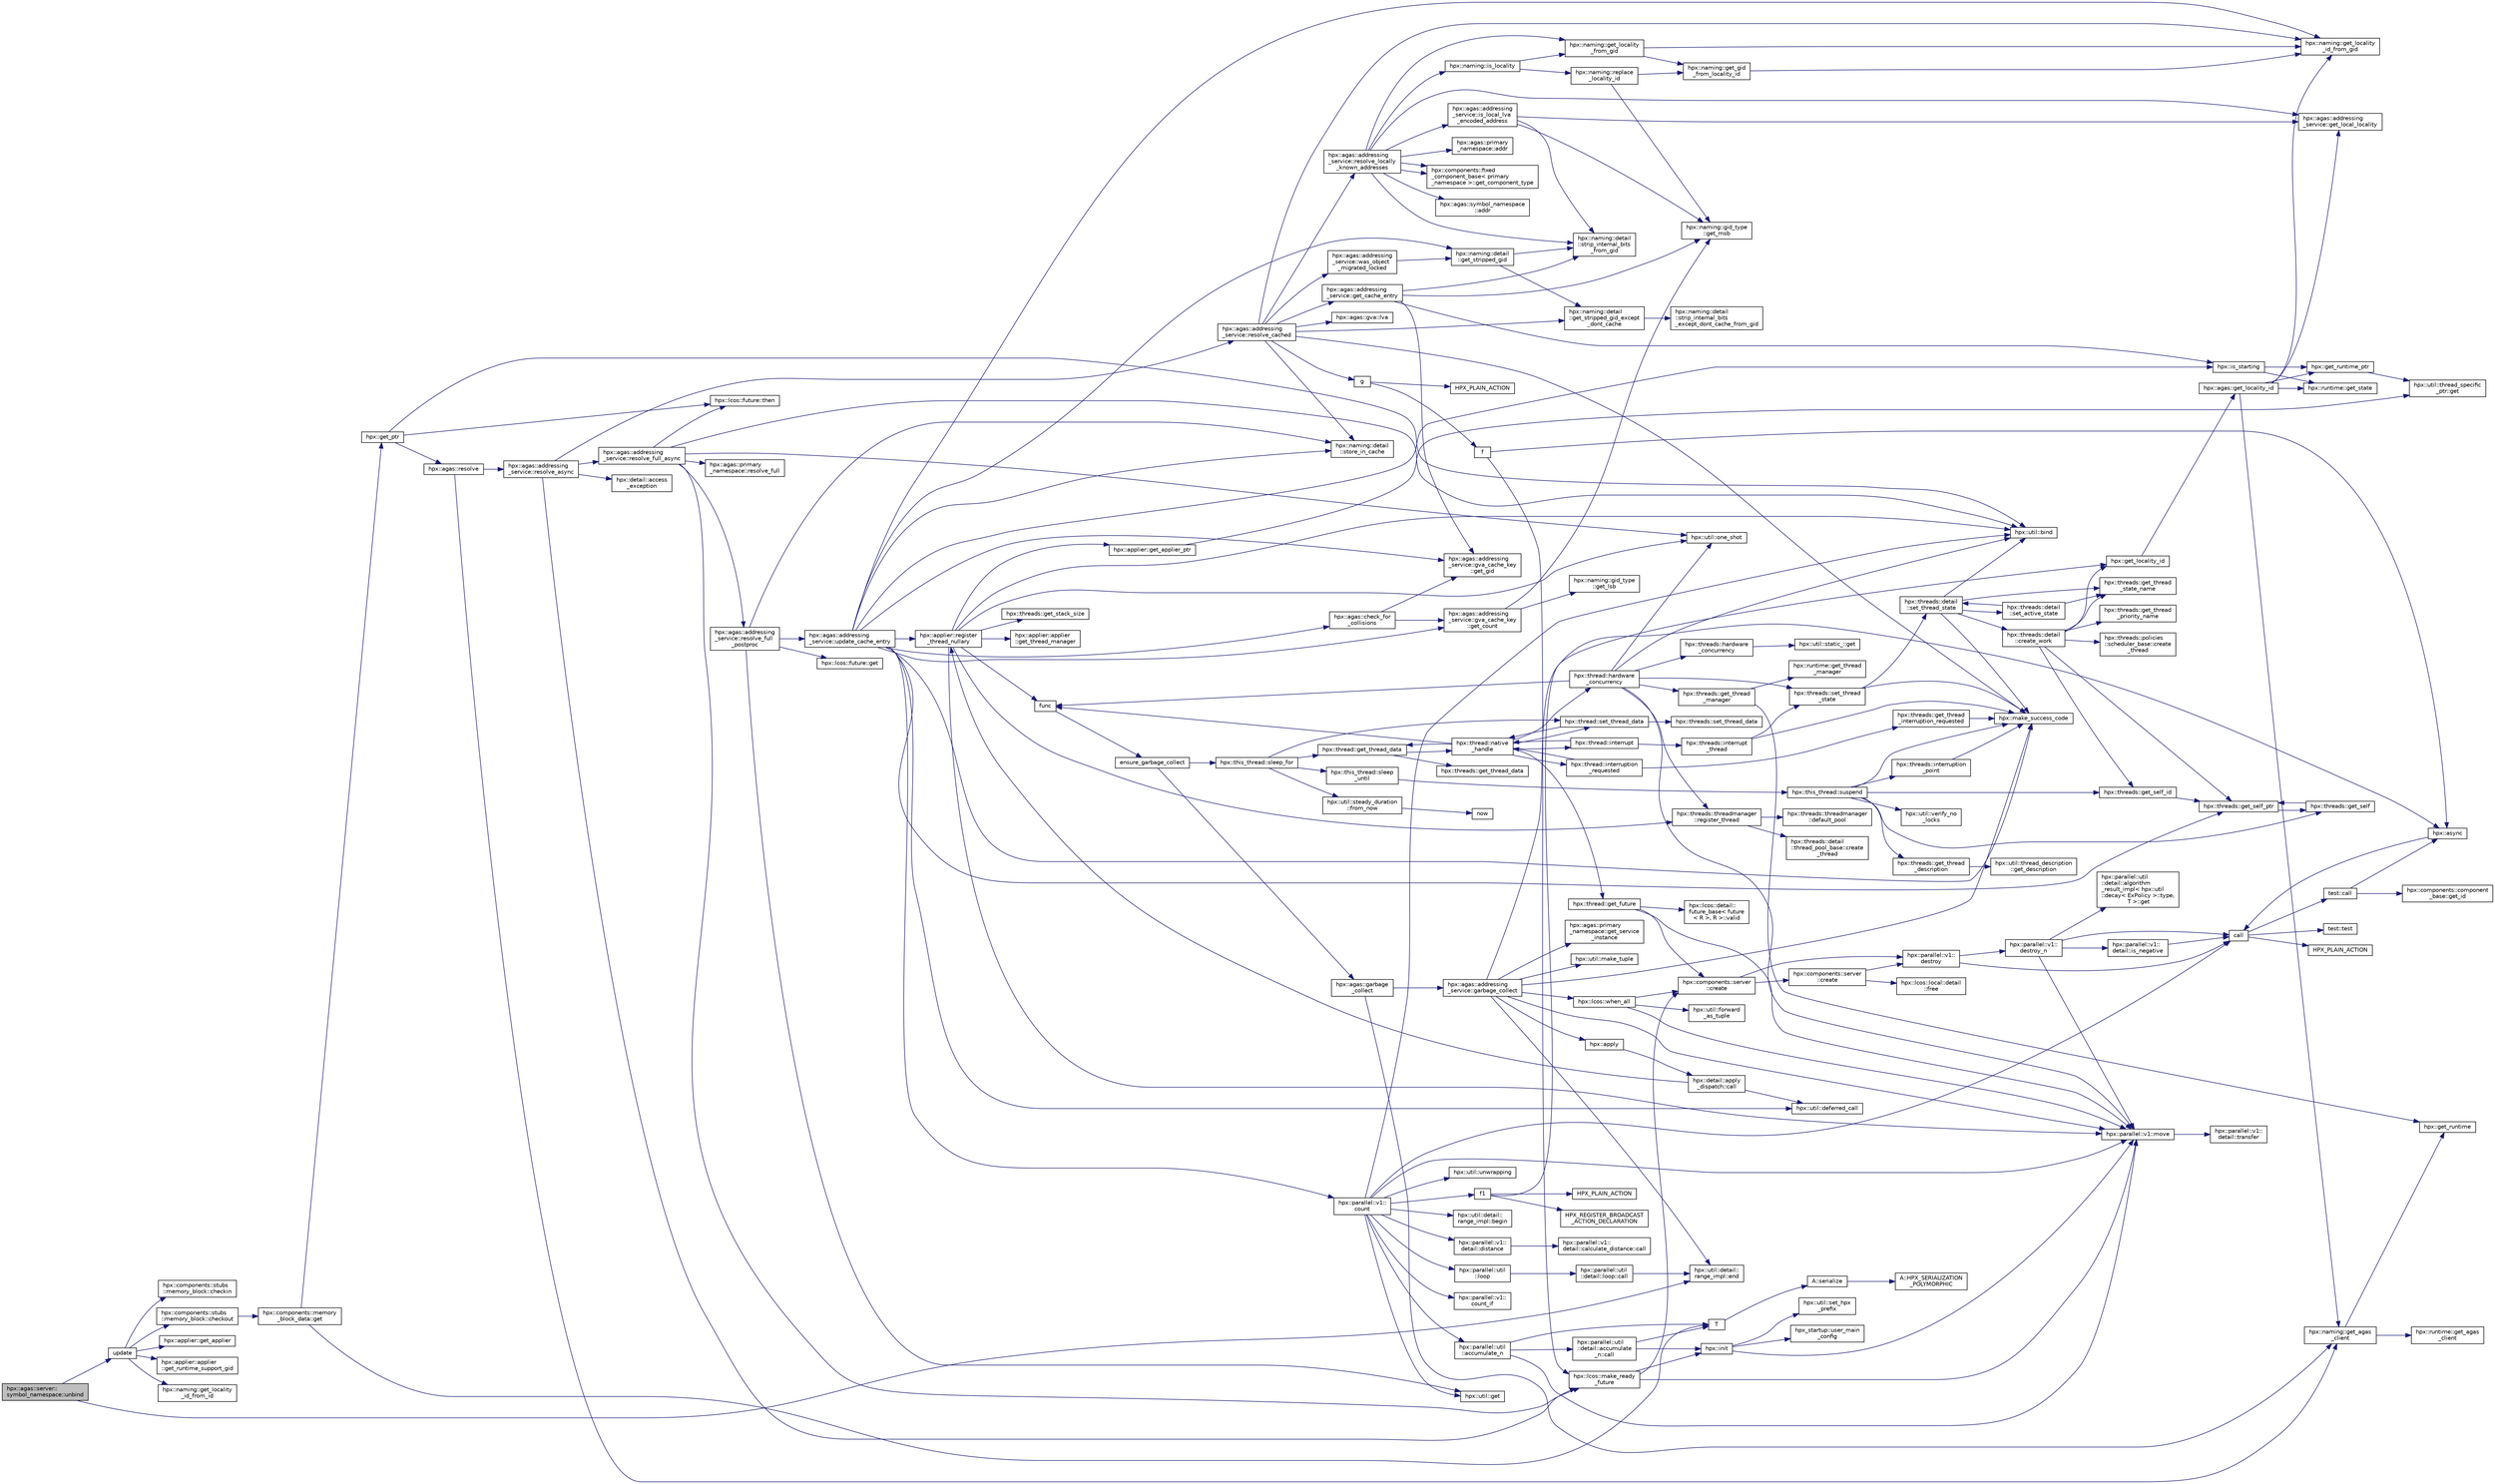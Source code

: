 digraph "hpx::agas::server::symbol_namespace::unbind"
{
  edge [fontname="Helvetica",fontsize="10",labelfontname="Helvetica",labelfontsize="10"];
  node [fontname="Helvetica",fontsize="10",shape=record];
  rankdir="LR";
  Node1261 [label="hpx::agas::server::\lsymbol_namespace::unbind",height=0.2,width=0.4,color="black", fillcolor="grey75", style="filled", fontcolor="black"];
  Node1261 -> Node1262 [color="midnightblue",fontsize="10",style="solid",fontname="Helvetica"];
  Node1262 [label="update",height=0.2,width=0.4,color="black", fillcolor="white", style="filled",URL="$d7/d8b/non__atomic__rma_8cpp.html#a1f6c9aa3449cfad360e892c9c0bb7773"];
  Node1262 -> Node1263 [color="midnightblue",fontsize="10",style="solid",fontname="Helvetica"];
  Node1263 [label="hpx::components::stubs\l::memory_block::checkout",height=0.2,width=0.4,color="black", fillcolor="white", style="filled",URL="$d2/d46/structhpx_1_1components_1_1stubs_1_1memory__block.html#a37128bbb38e0ee31010f3d06d6de4e66"];
  Node1263 -> Node1264 [color="midnightblue",fontsize="10",style="solid",fontname="Helvetica"];
  Node1264 [label="hpx::components::memory\l_block_data::get",height=0.2,width=0.4,color="black", fillcolor="white", style="filled",URL="$d5/d76/classhpx_1_1components_1_1memory__block__data.html#a97ce2f01b730d8d90d329c1642fc0b28"];
  Node1264 -> Node1265 [color="midnightblue",fontsize="10",style="solid",fontname="Helvetica"];
  Node1265 [label="T",height=0.2,width=0.4,color="black", fillcolor="white", style="filled",URL="$db/d33/polymorphic__semiintrusive__template_8cpp.html#ad187658f9cb91c1312b39ae7e896f1ea"];
  Node1265 -> Node1266 [color="midnightblue",fontsize="10",style="solid",fontname="Helvetica"];
  Node1266 [label="A::serialize",height=0.2,width=0.4,color="black", fillcolor="white", style="filled",URL="$d7/da0/struct_a.html#a5f5c287cf471e274ed9dda0da1592212"];
  Node1266 -> Node1267 [color="midnightblue",fontsize="10",style="solid",fontname="Helvetica"];
  Node1267 [label="A::HPX_SERIALIZATION\l_POLYMORPHIC",height=0.2,width=0.4,color="black", fillcolor="white", style="filled",URL="$d7/da0/struct_a.html#ada978cc156cebbafddb1f3aa4c01918c"];
  Node1264 -> Node1268 [color="midnightblue",fontsize="10",style="solid",fontname="Helvetica"];
  Node1268 [label="hpx::get_ptr",height=0.2,width=0.4,color="black", fillcolor="white", style="filled",URL="$d8/d83/namespacehpx.html#aeb814737de830a2e8e340ca052d5ebfa",tooltip="Returns a future referring to the pointer to the underlying memory of a component. "];
  Node1268 -> Node1269 [color="midnightblue",fontsize="10",style="solid",fontname="Helvetica"];
  Node1269 [label="hpx::agas::resolve",height=0.2,width=0.4,color="black", fillcolor="white", style="filled",URL="$dc/d54/namespacehpx_1_1agas.html#aa3252ce39fbc229439bb0d85875b01fb"];
  Node1269 -> Node1270 [color="midnightblue",fontsize="10",style="solid",fontname="Helvetica"];
  Node1270 [label="hpx::naming::get_agas\l_client",height=0.2,width=0.4,color="black", fillcolor="white", style="filled",URL="$d4/dc9/namespacehpx_1_1naming.html#a0408fffd5d34b620712a801b0ae3b032"];
  Node1270 -> Node1271 [color="midnightblue",fontsize="10",style="solid",fontname="Helvetica"];
  Node1271 [label="hpx::get_runtime",height=0.2,width=0.4,color="black", fillcolor="white", style="filled",URL="$d8/d83/namespacehpx.html#aef902cc6c7dd3b9fbadf34d1e850a070"];
  Node1270 -> Node1272 [color="midnightblue",fontsize="10",style="solid",fontname="Helvetica"];
  Node1272 [label="hpx::runtime::get_agas\l_client",height=0.2,width=0.4,color="black", fillcolor="white", style="filled",URL="$d0/d7b/classhpx_1_1runtime.html#aeb5dddd30d6b9861669af8ad44d1a96a"];
  Node1269 -> Node1273 [color="midnightblue",fontsize="10",style="solid",fontname="Helvetica"];
  Node1273 [label="hpx::agas::addressing\l_service::resolve_async",height=0.2,width=0.4,color="black", fillcolor="white", style="filled",URL="$db/d58/structhpx_1_1agas_1_1addressing__service.html#a3344990e7d5c255f51bf89a8fb2828eb"];
  Node1273 -> Node1274 [color="midnightblue",fontsize="10",style="solid",fontname="Helvetica"];
  Node1274 [label="hpx::lcos::make_ready\l_future",height=0.2,width=0.4,color="black", fillcolor="white", style="filled",URL="$d2/dc9/namespacehpx_1_1lcos.html#a42997564ddfde91d475b8a2cea8f53e4"];
  Node1274 -> Node1275 [color="midnightblue",fontsize="10",style="solid",fontname="Helvetica"];
  Node1275 [label="hpx::init",height=0.2,width=0.4,color="black", fillcolor="white", style="filled",URL="$d8/d83/namespacehpx.html#a3c694ea960b47c56b33351ba16e3d76b",tooltip="Main entry point for launching the HPX runtime system. "];
  Node1275 -> Node1276 [color="midnightblue",fontsize="10",style="solid",fontname="Helvetica"];
  Node1276 [label="hpx::util::set_hpx\l_prefix",height=0.2,width=0.4,color="black", fillcolor="white", style="filled",URL="$df/dad/namespacehpx_1_1util.html#ae40a23c1ba0a48d9304dcf717a95793e"];
  Node1275 -> Node1277 [color="midnightblue",fontsize="10",style="solid",fontname="Helvetica"];
  Node1277 [label="hpx_startup::user_main\l_config",height=0.2,width=0.4,color="black", fillcolor="white", style="filled",URL="$d3/dd2/namespacehpx__startup.html#aaac571d88bd3912a4225a23eb3261637"];
  Node1275 -> Node1278 [color="midnightblue",fontsize="10",style="solid",fontname="Helvetica"];
  Node1278 [label="hpx::parallel::v1::move",height=0.2,width=0.4,color="black", fillcolor="white", style="filled",URL="$db/db9/namespacehpx_1_1parallel_1_1v1.html#aa7c4ede081ce786c9d1eb1adff495cfc"];
  Node1278 -> Node1279 [color="midnightblue",fontsize="10",style="solid",fontname="Helvetica"];
  Node1279 [label="hpx::parallel::v1::\ldetail::transfer",height=0.2,width=0.4,color="black", fillcolor="white", style="filled",URL="$d2/ddd/namespacehpx_1_1parallel_1_1v1_1_1detail.html#ab1b56a05e1885ca7cc7ffa1804dd2f3c"];
  Node1274 -> Node1280 [color="midnightblue",fontsize="10",style="solid",fontname="Helvetica"];
  Node1280 [label="hpx::components::server\l::create",height=0.2,width=0.4,color="black", fillcolor="white", style="filled",URL="$d2/da2/namespacehpx_1_1components_1_1server.html#ac776c89f3d68ceb910e8cee9fa937ab4",tooltip="Create arrays of components using their default constructor. "];
  Node1280 -> Node1281 [color="midnightblue",fontsize="10",style="solid",fontname="Helvetica"];
  Node1281 [label="hpx::components::server\l::create",height=0.2,width=0.4,color="black", fillcolor="white", style="filled",URL="$d2/da2/namespacehpx_1_1components_1_1server.html#a77d26de181c97b444565e230577981bd"];
  Node1281 -> Node1282 [color="midnightblue",fontsize="10",style="solid",fontname="Helvetica"];
  Node1282 [label="hpx::lcos::local::detail\l::free",height=0.2,width=0.4,color="black", fillcolor="white", style="filled",URL="$d4/dcb/namespacehpx_1_1lcos_1_1local_1_1detail.html#a55a940f019734e9bb045dc123cd80e48"];
  Node1281 -> Node1283 [color="midnightblue",fontsize="10",style="solid",fontname="Helvetica"];
  Node1283 [label="hpx::parallel::v1::\ldestroy",height=0.2,width=0.4,color="black", fillcolor="white", style="filled",URL="$db/db9/namespacehpx_1_1parallel_1_1v1.html#acf303558375048e8a7cc9a2c2e09477f"];
  Node1283 -> Node1284 [color="midnightblue",fontsize="10",style="solid",fontname="Helvetica"];
  Node1284 [label="call",height=0.2,width=0.4,color="black", fillcolor="white", style="filled",URL="$d2/d67/promise__1620_8cpp.html#a58357f0b82bc761e1d0b9091ed563a70"];
  Node1284 -> Node1285 [color="midnightblue",fontsize="10",style="solid",fontname="Helvetica"];
  Node1285 [label="test::test",height=0.2,width=0.4,color="black", fillcolor="white", style="filled",URL="$d8/d89/structtest.html#ab42d5ece712d716b04cb3f686f297a26"];
  Node1284 -> Node1286 [color="midnightblue",fontsize="10",style="solid",fontname="Helvetica"];
  Node1286 [label="HPX_PLAIN_ACTION",height=0.2,width=0.4,color="black", fillcolor="white", style="filled",URL="$d2/d67/promise__1620_8cpp.html#ab96aab827a4b1fcaf66cfe0ba83fef23"];
  Node1284 -> Node1287 [color="midnightblue",fontsize="10",style="solid",fontname="Helvetica"];
  Node1287 [label="test::call",height=0.2,width=0.4,color="black", fillcolor="white", style="filled",URL="$d8/d89/structtest.html#aeb29e7ed6518b9426ccf1344c52620ae"];
  Node1287 -> Node1288 [color="midnightblue",fontsize="10",style="solid",fontname="Helvetica"];
  Node1288 [label="hpx::async",height=0.2,width=0.4,color="black", fillcolor="white", style="filled",URL="$d8/d83/namespacehpx.html#acb7d8e37b73b823956ce144f9a57eaa4"];
  Node1288 -> Node1284 [color="midnightblue",fontsize="10",style="solid",fontname="Helvetica"];
  Node1287 -> Node1289 [color="midnightblue",fontsize="10",style="solid",fontname="Helvetica"];
  Node1289 [label="hpx::components::component\l_base::get_id",height=0.2,width=0.4,color="black", fillcolor="white", style="filled",URL="$d2/de6/classhpx_1_1components_1_1component__base.html#a4c8fd93514039bdf01c48d66d82b19cd"];
  Node1283 -> Node1290 [color="midnightblue",fontsize="10",style="solid",fontname="Helvetica"];
  Node1290 [label="hpx::parallel::v1::\ldestroy_n",height=0.2,width=0.4,color="black", fillcolor="white", style="filled",URL="$db/db9/namespacehpx_1_1parallel_1_1v1.html#a71d0691132a300690163f5636bcd5bd3"];
  Node1290 -> Node1291 [color="midnightblue",fontsize="10",style="solid",fontname="Helvetica"];
  Node1291 [label="hpx::parallel::v1::\ldetail::is_negative",height=0.2,width=0.4,color="black", fillcolor="white", style="filled",URL="$d2/ddd/namespacehpx_1_1parallel_1_1v1_1_1detail.html#adf2e40fc4b20ad0fd442ee3118a4d527"];
  Node1291 -> Node1284 [color="midnightblue",fontsize="10",style="solid",fontname="Helvetica"];
  Node1290 -> Node1292 [color="midnightblue",fontsize="10",style="solid",fontname="Helvetica"];
  Node1292 [label="hpx::parallel::util\l::detail::algorithm\l_result_impl\< hpx::util\l::decay\< ExPolicy \>::type,\l T \>::get",height=0.2,width=0.4,color="black", fillcolor="white", style="filled",URL="$d2/d42/structhpx_1_1parallel_1_1util_1_1detail_1_1algorithm__result__impl.html#ab5b051e8ec74eff5e0e62fd63f5d377e"];
  Node1290 -> Node1278 [color="midnightblue",fontsize="10",style="solid",fontname="Helvetica"];
  Node1290 -> Node1284 [color="midnightblue",fontsize="10",style="solid",fontname="Helvetica"];
  Node1280 -> Node1283 [color="midnightblue",fontsize="10",style="solid",fontname="Helvetica"];
  Node1274 -> Node1278 [color="midnightblue",fontsize="10",style="solid",fontname="Helvetica"];
  Node1273 -> Node1293 [color="midnightblue",fontsize="10",style="solid",fontname="Helvetica"];
  Node1293 [label="hpx::agas::addressing\l_service::resolve_cached",height=0.2,width=0.4,color="black", fillcolor="white", style="filled",URL="$db/d58/structhpx_1_1agas_1_1addressing__service.html#a187ac62b4a4b7c1b98b75979357f07a9"];
  Node1293 -> Node1294 [color="midnightblue",fontsize="10",style="solid",fontname="Helvetica"];
  Node1294 [label="hpx::naming::detail\l::get_stripped_gid_except\l_dont_cache",height=0.2,width=0.4,color="black", fillcolor="white", style="filled",URL="$d5/d18/namespacehpx_1_1naming_1_1detail.html#a1ab848588112d0f7fac377a15692c9cc"];
  Node1294 -> Node1295 [color="midnightblue",fontsize="10",style="solid",fontname="Helvetica"];
  Node1295 [label="hpx::naming::detail\l::strip_internal_bits\l_except_dont_cache_from_gid",height=0.2,width=0.4,color="black", fillcolor="white", style="filled",URL="$d5/d18/namespacehpx_1_1naming_1_1detail.html#aabeb51a92376c6bfb9cf31bf9ff0c4cc"];
  Node1293 -> Node1296 [color="midnightblue",fontsize="10",style="solid",fontname="Helvetica"];
  Node1296 [label="hpx::agas::addressing\l_service::resolve_locally\l_known_addresses",height=0.2,width=0.4,color="black", fillcolor="white", style="filled",URL="$db/d58/structhpx_1_1agas_1_1addressing__service.html#afb44b2c86524b47d1431d9d66524075c"];
  Node1296 -> Node1297 [color="midnightblue",fontsize="10",style="solid",fontname="Helvetica"];
  Node1297 [label="hpx::naming::detail\l::strip_internal_bits\l_from_gid",height=0.2,width=0.4,color="black", fillcolor="white", style="filled",URL="$d5/d18/namespacehpx_1_1naming_1_1detail.html#a95cca4d4bc82a9da3e804b225b03dfaf"];
  Node1296 -> Node1298 [color="midnightblue",fontsize="10",style="solid",fontname="Helvetica"];
  Node1298 [label="hpx::agas::addressing\l_service::is_local_lva\l_encoded_address",height=0.2,width=0.4,color="black", fillcolor="white", style="filled",URL="$db/d58/structhpx_1_1agas_1_1addressing__service.html#af9469c8740aeb898ce6937e2d0e57095"];
  Node1298 -> Node1297 [color="midnightblue",fontsize="10",style="solid",fontname="Helvetica"];
  Node1298 -> Node1299 [color="midnightblue",fontsize="10",style="solid",fontname="Helvetica"];
  Node1299 [label="hpx::agas::addressing\l_service::get_local_locality",height=0.2,width=0.4,color="black", fillcolor="white", style="filled",URL="$db/d58/structhpx_1_1agas_1_1addressing__service.html#ab52c19a37c2a7a006c6c15f90ad0539c"];
  Node1298 -> Node1300 [color="midnightblue",fontsize="10",style="solid",fontname="Helvetica"];
  Node1300 [label="hpx::naming::gid_type\l::get_msb",height=0.2,width=0.4,color="black", fillcolor="white", style="filled",URL="$d3/d67/structhpx_1_1naming_1_1gid__type.html#a31d0fb49a563fb184fecaabdced4dcd9"];
  Node1296 -> Node1299 [color="midnightblue",fontsize="10",style="solid",fontname="Helvetica"];
  Node1296 -> Node1301 [color="midnightblue",fontsize="10",style="solid",fontname="Helvetica"];
  Node1301 [label="hpx::naming::is_locality",height=0.2,width=0.4,color="black", fillcolor="white", style="filled",URL="$d4/dc9/namespacehpx_1_1naming.html#a960045d29982b0fda774809643cf2be8"];
  Node1301 -> Node1302 [color="midnightblue",fontsize="10",style="solid",fontname="Helvetica"];
  Node1302 [label="hpx::naming::get_locality\l_from_gid",height=0.2,width=0.4,color="black", fillcolor="white", style="filled",URL="$d4/dc9/namespacehpx_1_1naming.html#a0b1c0ab6510a7a869fa4e3c7717748e5"];
  Node1302 -> Node1303 [color="midnightblue",fontsize="10",style="solid",fontname="Helvetica"];
  Node1303 [label="hpx::naming::get_gid\l_from_locality_id",height=0.2,width=0.4,color="black", fillcolor="white", style="filled",URL="$d4/dc9/namespacehpx_1_1naming.html#ae50a3ecdb5854b6a25a556ebc9830541"];
  Node1303 -> Node1304 [color="midnightblue",fontsize="10",style="solid",fontname="Helvetica"];
  Node1304 [label="hpx::naming::get_locality\l_id_from_gid",height=0.2,width=0.4,color="black", fillcolor="white", style="filled",URL="$d4/dc9/namespacehpx_1_1naming.html#a7fd43037784560bd04fda9b49e33529f"];
  Node1302 -> Node1304 [color="midnightblue",fontsize="10",style="solid",fontname="Helvetica"];
  Node1301 -> Node1305 [color="midnightblue",fontsize="10",style="solid",fontname="Helvetica"];
  Node1305 [label="hpx::naming::replace\l_locality_id",height=0.2,width=0.4,color="black", fillcolor="white", style="filled",URL="$d4/dc9/namespacehpx_1_1naming.html#a27ed9275dccbd5fb677b350f040c21b4"];
  Node1305 -> Node1303 [color="midnightblue",fontsize="10",style="solid",fontname="Helvetica"];
  Node1305 -> Node1300 [color="midnightblue",fontsize="10",style="solid",fontname="Helvetica"];
  Node1296 -> Node1302 [color="midnightblue",fontsize="10",style="solid",fontname="Helvetica"];
  Node1296 -> Node1306 [color="midnightblue",fontsize="10",style="solid",fontname="Helvetica"];
  Node1306 [label="hpx::agas::primary\l_namespace::addr",height=0.2,width=0.4,color="black", fillcolor="white", style="filled",URL="$d1/d43/structhpx_1_1agas_1_1primary__namespace.html#ab71d11675989acee54e82f6d1956a77c"];
  Node1296 -> Node1307 [color="midnightblue",fontsize="10",style="solid",fontname="Helvetica"];
  Node1307 [label="hpx::components::fixed\l_component_base\< primary\l_namespace \>::get_component_type",height=0.2,width=0.4,color="black", fillcolor="white", style="filled",URL="$df/dfd/classhpx_1_1components_1_1fixed__component__base.html#aa87dbc5aad4f2ee3f9b8f62c6981a8c2"];
  Node1296 -> Node1308 [color="midnightblue",fontsize="10",style="solid",fontname="Helvetica"];
  Node1308 [label="hpx::agas::symbol_namespace\l::addr",height=0.2,width=0.4,color="black", fillcolor="white", style="filled",URL="$dd/d5e/structhpx_1_1agas_1_1symbol__namespace.html#a2527957c5b5ce9c4842294c8a95d00b4"];
  Node1296 -> Node1307 [color="midnightblue",fontsize="10",style="solid",fontname="Helvetica"];
  Node1293 -> Node1309 [color="midnightblue",fontsize="10",style="solid",fontname="Helvetica"];
  Node1309 [label="hpx::make_success_code",height=0.2,width=0.4,color="black", fillcolor="white", style="filled",URL="$d8/d83/namespacehpx.html#a0e8512a8f49e2a6c8185061181419d8f",tooltip="Returns error_code(hpx::success, \"success\", mode). "];
  Node1293 -> Node1310 [color="midnightblue",fontsize="10",style="solid",fontname="Helvetica"];
  Node1310 [label="hpx::naming::detail\l::store_in_cache",height=0.2,width=0.4,color="black", fillcolor="white", style="filled",URL="$d5/d18/namespacehpx_1_1naming_1_1detail.html#a58e1ddcbd72ed4042377e11f32abf3fa"];
  Node1293 -> Node1304 [color="midnightblue",fontsize="10",style="solid",fontname="Helvetica"];
  Node1293 -> Node1311 [color="midnightblue",fontsize="10",style="solid",fontname="Helvetica"];
  Node1311 [label="hpx::agas::addressing\l_service::was_object\l_migrated_locked",height=0.2,width=0.4,color="black", fillcolor="white", style="filled",URL="$db/d58/structhpx_1_1agas_1_1addressing__service.html#aade8c179c3866b1212fe6439b586ace1",tooltip="Maintain list of migrated objects. "];
  Node1311 -> Node1312 [color="midnightblue",fontsize="10",style="solid",fontname="Helvetica"];
  Node1312 [label="hpx::naming::detail\l::get_stripped_gid",height=0.2,width=0.4,color="black", fillcolor="white", style="filled",URL="$d5/d18/namespacehpx_1_1naming_1_1detail.html#ad3a849cb7ebd5dccf9aefadccc21dd89"];
  Node1312 -> Node1297 [color="midnightblue",fontsize="10",style="solid",fontname="Helvetica"];
  Node1312 -> Node1294 [color="midnightblue",fontsize="10",style="solid",fontname="Helvetica"];
  Node1293 -> Node1313 [color="midnightblue",fontsize="10",style="solid",fontname="Helvetica"];
  Node1313 [label="g",height=0.2,width=0.4,color="black", fillcolor="white", style="filled",URL="$da/d17/cxx11__noexcept_8cpp.html#a96f5ebe659f57f5faa7343c54f8ea39a"];
  Node1313 -> Node1314 [color="midnightblue",fontsize="10",style="solid",fontname="Helvetica"];
  Node1314 [label="f",height=0.2,width=0.4,color="black", fillcolor="white", style="filled",URL="$d4/d13/async__unwrap__1037_8cpp.html#a02a6b0b4f77af9f69a841dc8262b0cd0"];
  Node1314 -> Node1288 [color="midnightblue",fontsize="10",style="solid",fontname="Helvetica"];
  Node1314 -> Node1274 [color="midnightblue",fontsize="10",style="solid",fontname="Helvetica"];
  Node1313 -> Node1315 [color="midnightblue",fontsize="10",style="solid",fontname="Helvetica"];
  Node1315 [label="HPX_PLAIN_ACTION",height=0.2,width=0.4,color="black", fillcolor="white", style="filled",URL="$d4/d13/async__unwrap__1037_8cpp.html#ab5991a65409f0229f564e4935bd7b979"];
  Node1293 -> Node1316 [color="midnightblue",fontsize="10",style="solid",fontname="Helvetica"];
  Node1316 [label="hpx::agas::addressing\l_service::get_cache_entry",height=0.2,width=0.4,color="black", fillcolor="white", style="filled",URL="$db/d58/structhpx_1_1agas_1_1addressing__service.html#aa49e358ece0734e36829a90603b51c63"];
  Node1316 -> Node1317 [color="midnightblue",fontsize="10",style="solid",fontname="Helvetica"];
  Node1317 [label="hpx::is_starting",height=0.2,width=0.4,color="black", fillcolor="white", style="filled",URL="$d8/d83/namespacehpx.html#ab3ff61647293cfe9b7c3060fee8445a5",tooltip="Test whether the runtime system is currently being started. "];
  Node1317 -> Node1318 [color="midnightblue",fontsize="10",style="solid",fontname="Helvetica"];
  Node1318 [label="hpx::get_runtime_ptr",height=0.2,width=0.4,color="black", fillcolor="white", style="filled",URL="$d8/d83/namespacehpx.html#af29daf2bb3e01b4d6495a1742b6cce64"];
  Node1318 -> Node1319 [color="midnightblue",fontsize="10",style="solid",fontname="Helvetica"];
  Node1319 [label="hpx::util::thread_specific\l_ptr::get",height=0.2,width=0.4,color="black", fillcolor="white", style="filled",URL="$d4/d4c/structhpx_1_1util_1_1thread__specific__ptr.html#a3b27d8520710478aa41d1f74206bdba9"];
  Node1317 -> Node1320 [color="midnightblue",fontsize="10",style="solid",fontname="Helvetica"];
  Node1320 [label="hpx::runtime::get_state",height=0.2,width=0.4,color="black", fillcolor="white", style="filled",URL="$d0/d7b/classhpx_1_1runtime.html#ab405f80e060dac95d624520f38b0524c"];
  Node1316 -> Node1297 [color="midnightblue",fontsize="10",style="solid",fontname="Helvetica"];
  Node1316 -> Node1300 [color="midnightblue",fontsize="10",style="solid",fontname="Helvetica"];
  Node1316 -> Node1321 [color="midnightblue",fontsize="10",style="solid",fontname="Helvetica"];
  Node1321 [label="hpx::agas::addressing\l_service::gva_cache_key\l::get_gid",height=0.2,width=0.4,color="black", fillcolor="white", style="filled",URL="$d0/d9c/structhpx_1_1agas_1_1addressing__service_1_1gva__cache__key.html#a708ed959cf225ceef95f3328a99e29ff"];
  Node1293 -> Node1322 [color="midnightblue",fontsize="10",style="solid",fontname="Helvetica"];
  Node1322 [label="hpx::agas::gva::lva",height=0.2,width=0.4,color="black", fillcolor="white", style="filled",URL="$dc/d8a/structhpx_1_1agas_1_1gva.html#aea2401483cd9320a0a8ca504e79e076b"];
  Node1273 -> Node1323 [color="midnightblue",fontsize="10",style="solid",fontname="Helvetica"];
  Node1323 [label="hpx::detail::access\l_exception",height=0.2,width=0.4,color="black", fillcolor="white", style="filled",URL="$d5/dbe/namespacehpx_1_1detail.html#ad5b3b2c9c75cdd2d75f4473c03230643"];
  Node1273 -> Node1324 [color="midnightblue",fontsize="10",style="solid",fontname="Helvetica"];
  Node1324 [label="hpx::agas::addressing\l_service::resolve_full_async",height=0.2,width=0.4,color="black", fillcolor="white", style="filled",URL="$db/d58/structhpx_1_1agas_1_1addressing__service.html#af678e6288e0f302b9c96b813a8e660ef"];
  Node1324 -> Node1274 [color="midnightblue",fontsize="10",style="solid",fontname="Helvetica"];
  Node1324 -> Node1325 [color="midnightblue",fontsize="10",style="solid",fontname="Helvetica"];
  Node1325 [label="hpx::agas::primary\l_namespace::resolve_full",height=0.2,width=0.4,color="black", fillcolor="white", style="filled",URL="$d1/d43/structhpx_1_1agas_1_1primary__namespace.html#ae7bd476e130fc743397d0d18bb161f74"];
  Node1324 -> Node1326 [color="midnightblue",fontsize="10",style="solid",fontname="Helvetica"];
  Node1326 [label="hpx::lcos::future::then",height=0.2,width=0.4,color="black", fillcolor="white", style="filled",URL="$d0/d33/classhpx_1_1lcos_1_1future.html#a17045dee172c36e208b2cbd400fa8797"];
  Node1324 -> Node1327 [color="midnightblue",fontsize="10",style="solid",fontname="Helvetica"];
  Node1327 [label="hpx::util::bind",height=0.2,width=0.4,color="black", fillcolor="white", style="filled",URL="$df/dad/namespacehpx_1_1util.html#ad844caedf82a0173d6909d910c3e48c6"];
  Node1324 -> Node1328 [color="midnightblue",fontsize="10",style="solid",fontname="Helvetica"];
  Node1328 [label="hpx::util::one_shot",height=0.2,width=0.4,color="black", fillcolor="white", style="filled",URL="$df/dad/namespacehpx_1_1util.html#a273e61be42a72415291e0ec0a4f28c7a"];
  Node1324 -> Node1329 [color="midnightblue",fontsize="10",style="solid",fontname="Helvetica"];
  Node1329 [label="hpx::agas::addressing\l_service::resolve_full\l_postproc",height=0.2,width=0.4,color="black", fillcolor="white", style="filled",URL="$db/d58/structhpx_1_1agas_1_1addressing__service.html#a9adf9683a9e200a15224e7c04f8d6339"];
  Node1329 -> Node1330 [color="midnightblue",fontsize="10",style="solid",fontname="Helvetica"];
  Node1330 [label="hpx::util::get",height=0.2,width=0.4,color="black", fillcolor="white", style="filled",URL="$df/dad/namespacehpx_1_1util.html#a5cbd3c41f03f4d4acaedaa4777e3cc02"];
  Node1329 -> Node1331 [color="midnightblue",fontsize="10",style="solid",fontname="Helvetica"];
  Node1331 [label="hpx::lcos::future::get",height=0.2,width=0.4,color="black", fillcolor="white", style="filled",URL="$d0/d33/classhpx_1_1lcos_1_1future.html#a8c28269486d5620ac48af349f17bb41c"];
  Node1329 -> Node1310 [color="midnightblue",fontsize="10",style="solid",fontname="Helvetica"];
  Node1329 -> Node1332 [color="midnightblue",fontsize="10",style="solid",fontname="Helvetica"];
  Node1332 [label="hpx::agas::addressing\l_service::update_cache_entry",height=0.2,width=0.4,color="black", fillcolor="white", style="filled",URL="$db/d58/structhpx_1_1agas_1_1addressing__service.html#ab49f7530592fc5c804c94720b8ffd61d"];
  Node1332 -> Node1309 [color="midnightblue",fontsize="10",style="solid",fontname="Helvetica"];
  Node1332 -> Node1310 [color="midnightblue",fontsize="10",style="solid",fontname="Helvetica"];
  Node1332 -> Node1312 [color="midnightblue",fontsize="10",style="solid",fontname="Helvetica"];
  Node1332 -> Node1304 [color="midnightblue",fontsize="10",style="solid",fontname="Helvetica"];
  Node1332 -> Node1333 [color="midnightblue",fontsize="10",style="solid",fontname="Helvetica"];
  Node1333 [label="hpx::threads::get_self_ptr",height=0.2,width=0.4,color="black", fillcolor="white", style="filled",URL="$d7/d28/namespacehpx_1_1threads.html#a22877ae347ad884cde3a51397dad6c53"];
  Node1333 -> Node1334 [color="midnightblue",fontsize="10",style="solid",fontname="Helvetica"];
  Node1334 [label="hpx::threads::get_self",height=0.2,width=0.4,color="black", fillcolor="white", style="filled",URL="$d7/d28/namespacehpx_1_1threads.html#a07daf4d6d29233f20d66d41ab7b5b8e8"];
  Node1334 -> Node1333 [color="midnightblue",fontsize="10",style="solid",fontname="Helvetica"];
  Node1332 -> Node1317 [color="midnightblue",fontsize="10",style="solid",fontname="Helvetica"];
  Node1332 -> Node1335 [color="midnightblue",fontsize="10",style="solid",fontname="Helvetica"];
  Node1335 [label="hpx::applier::register\l_thread_nullary",height=0.2,width=0.4,color="black", fillcolor="white", style="filled",URL="$d8/dcb/namespacehpx_1_1applier.html#a401cd1145927e58d74d1eb52aaccd936"];
  Node1335 -> Node1336 [color="midnightblue",fontsize="10",style="solid",fontname="Helvetica"];
  Node1336 [label="hpx::applier::get_applier_ptr",height=0.2,width=0.4,color="black", fillcolor="white", style="filled",URL="$d8/dcb/namespacehpx_1_1applier.html#a617483cf2b77ad3a0aa428ade7b35299"];
  Node1336 -> Node1319 [color="midnightblue",fontsize="10",style="solid",fontname="Helvetica"];
  Node1335 -> Node1337 [color="midnightblue",fontsize="10",style="solid",fontname="Helvetica"];
  Node1337 [label="func",height=0.2,width=0.4,color="black", fillcolor="white", style="filled",URL="$d8/dfd/id__type__ref__counting__1032_8cpp.html#ab811b86ea5107ffb3351fcaa29d2c652"];
  Node1337 -> Node1338 [color="midnightblue",fontsize="10",style="solid",fontname="Helvetica"];
  Node1338 [label="ensure_garbage_collect",height=0.2,width=0.4,color="black", fillcolor="white", style="filled",URL="$d8/dfd/id__type__ref__counting__1032_8cpp.html#a5264b94bf7c262ac0e521fb290d476d5"];
  Node1338 -> Node1339 [color="midnightblue",fontsize="10",style="solid",fontname="Helvetica"];
  Node1339 [label="hpx::this_thread::sleep_for",height=0.2,width=0.4,color="black", fillcolor="white", style="filled",URL="$d9/d52/namespacehpx_1_1this__thread.html#afc042a5a5fa52eef2d1d177a343435cf"];
  Node1339 -> Node1340 [color="midnightblue",fontsize="10",style="solid",fontname="Helvetica"];
  Node1340 [label="hpx::this_thread::sleep\l_until",height=0.2,width=0.4,color="black", fillcolor="white", style="filled",URL="$d9/d52/namespacehpx_1_1this__thread.html#ae12a853980115b23ff0ab8ca06622658"];
  Node1340 -> Node1341 [color="midnightblue",fontsize="10",style="solid",fontname="Helvetica"];
  Node1341 [label="hpx::this_thread::suspend",height=0.2,width=0.4,color="black", fillcolor="white", style="filled",URL="$d9/d52/namespacehpx_1_1this__thread.html#aca220026fb3014c0881d129fe31c0073"];
  Node1341 -> Node1334 [color="midnightblue",fontsize="10",style="solid",fontname="Helvetica"];
  Node1341 -> Node1342 [color="midnightblue",fontsize="10",style="solid",fontname="Helvetica"];
  Node1342 [label="hpx::threads::get_self_id",height=0.2,width=0.4,color="black", fillcolor="white", style="filled",URL="$d7/d28/namespacehpx_1_1threads.html#afafe0f900b9fac3d4ed3c747625c1cfe"];
  Node1342 -> Node1333 [color="midnightblue",fontsize="10",style="solid",fontname="Helvetica"];
  Node1341 -> Node1343 [color="midnightblue",fontsize="10",style="solid",fontname="Helvetica"];
  Node1343 [label="hpx::threads::interruption\l_point",height=0.2,width=0.4,color="black", fillcolor="white", style="filled",URL="$d7/d28/namespacehpx_1_1threads.html#ada6ec56a12b050707311d8c628089059"];
  Node1343 -> Node1309 [color="midnightblue",fontsize="10",style="solid",fontname="Helvetica"];
  Node1341 -> Node1344 [color="midnightblue",fontsize="10",style="solid",fontname="Helvetica"];
  Node1344 [label="hpx::util::verify_no\l_locks",height=0.2,width=0.4,color="black", fillcolor="white", style="filled",URL="$df/dad/namespacehpx_1_1util.html#ae0e1837ee6f09b79b26c2e788d2e9fc9"];
  Node1341 -> Node1345 [color="midnightblue",fontsize="10",style="solid",fontname="Helvetica"];
  Node1345 [label="hpx::threads::get_thread\l_description",height=0.2,width=0.4,color="black", fillcolor="white", style="filled",URL="$d7/d28/namespacehpx_1_1threads.html#a42fc18a7a680f4e8bc633a4b4c956701"];
  Node1345 -> Node1346 [color="midnightblue",fontsize="10",style="solid",fontname="Helvetica"];
  Node1346 [label="hpx::util::thread_description\l::get_description",height=0.2,width=0.4,color="black", fillcolor="white", style="filled",URL="$df/d9e/structhpx_1_1util_1_1thread__description.html#a8c834e14eca6eb228188022577f9f952"];
  Node1341 -> Node1309 [color="midnightblue",fontsize="10",style="solid",fontname="Helvetica"];
  Node1339 -> Node1347 [color="midnightblue",fontsize="10",style="solid",fontname="Helvetica"];
  Node1347 [label="hpx::util::steady_duration\l::from_now",height=0.2,width=0.4,color="black", fillcolor="white", style="filled",URL="$d9/d4f/classhpx_1_1util_1_1steady__duration.html#a0132206d767cd0f7395507b40111a153"];
  Node1347 -> Node1348 [color="midnightblue",fontsize="10",style="solid",fontname="Helvetica"];
  Node1348 [label="now",height=0.2,width=0.4,color="black", fillcolor="white", style="filled",URL="$de/db3/1d__stencil__1__omp_8cpp.html#a89e9667753dccfac455bd37a7a3a7b16"];
  Node1339 -> Node1349 [color="midnightblue",fontsize="10",style="solid",fontname="Helvetica"];
  Node1349 [label="hpx::thread::get_thread_data",height=0.2,width=0.4,color="black", fillcolor="white", style="filled",URL="$de/d9b/classhpx_1_1thread.html#a4535ef82cec3b953d2c941d20e3e3904"];
  Node1349 -> Node1350 [color="midnightblue",fontsize="10",style="solid",fontname="Helvetica"];
  Node1350 [label="hpx::threads::get_thread_data",height=0.2,width=0.4,color="black", fillcolor="white", style="filled",URL="$d7/d28/namespacehpx_1_1threads.html#a8737931ff6303807225f735b2b384ae4"];
  Node1349 -> Node1351 [color="midnightblue",fontsize="10",style="solid",fontname="Helvetica"];
  Node1351 [label="hpx::thread::native\l_handle",height=0.2,width=0.4,color="black", fillcolor="white", style="filled",URL="$de/d9b/classhpx_1_1thread.html#acf48190d264ab64c1c4ec99d0b421b5a"];
  Node1351 -> Node1352 [color="midnightblue",fontsize="10",style="solid",fontname="Helvetica"];
  Node1352 [label="hpx::thread::hardware\l_concurrency",height=0.2,width=0.4,color="black", fillcolor="white", style="filled",URL="$de/d9b/classhpx_1_1thread.html#a8e4fff210e02485ba493bc3a2a956c03"];
  Node1352 -> Node1353 [color="midnightblue",fontsize="10",style="solid",fontname="Helvetica"];
  Node1353 [label="hpx::threads::hardware\l_concurrency",height=0.2,width=0.4,color="black", fillcolor="white", style="filled",URL="$d7/d28/namespacehpx_1_1threads.html#aa8752a235478d2ad7b5ac467b63ab527"];
  Node1353 -> Node1354 [color="midnightblue",fontsize="10",style="solid",fontname="Helvetica"];
  Node1354 [label="hpx::util::static_::get",height=0.2,width=0.4,color="black", fillcolor="white", style="filled",URL="$d3/dbb/structhpx_1_1util_1_1static__.html#a2967c633948a3bf17a3b5405ef5a8318"];
  Node1352 -> Node1337 [color="midnightblue",fontsize="10",style="solid",fontname="Helvetica"];
  Node1352 -> Node1327 [color="midnightblue",fontsize="10",style="solid",fontname="Helvetica"];
  Node1352 -> Node1328 [color="midnightblue",fontsize="10",style="solid",fontname="Helvetica"];
  Node1352 -> Node1278 [color="midnightblue",fontsize="10",style="solid",fontname="Helvetica"];
  Node1352 -> Node1355 [color="midnightblue",fontsize="10",style="solid",fontname="Helvetica"];
  Node1355 [label="hpx::threads::get_thread\l_manager",height=0.2,width=0.4,color="black", fillcolor="white", style="filled",URL="$d7/d28/namespacehpx_1_1threads.html#a076973c3a53beadde7d967e22c4f6cce"];
  Node1355 -> Node1271 [color="midnightblue",fontsize="10",style="solid",fontname="Helvetica"];
  Node1355 -> Node1356 [color="midnightblue",fontsize="10",style="solid",fontname="Helvetica"];
  Node1356 [label="hpx::runtime::get_thread\l_manager",height=0.2,width=0.4,color="black", fillcolor="white", style="filled",URL="$d0/d7b/classhpx_1_1runtime.html#a865b12d57fcd44a8d3dda3e35414f563"];
  Node1352 -> Node1357 [color="midnightblue",fontsize="10",style="solid",fontname="Helvetica"];
  Node1357 [label="hpx::threads::threadmanager\l::register_thread",height=0.2,width=0.4,color="black", fillcolor="white", style="filled",URL="$d5/daa/classhpx_1_1threads_1_1threadmanager.html#a7f79c7578e08a60ca45eb276ce8133d8"];
  Node1357 -> Node1358 [color="midnightblue",fontsize="10",style="solid",fontname="Helvetica"];
  Node1358 [label="hpx::threads::threadmanager\l::default_pool",height=0.2,width=0.4,color="black", fillcolor="white", style="filled",URL="$d5/daa/classhpx_1_1threads_1_1threadmanager.html#a851f067d03b5dd1c5e6a9a6a841e05df"];
  Node1357 -> Node1359 [color="midnightblue",fontsize="10",style="solid",fontname="Helvetica"];
  Node1359 [label="hpx::threads::detail\l::thread_pool_base::create\l_thread",height=0.2,width=0.4,color="black", fillcolor="white", style="filled",URL="$de/dae/classhpx_1_1threads_1_1detail_1_1thread__pool__base.html#ad35d3779eef6f4528e62a26d71b34b34"];
  Node1352 -> Node1360 [color="midnightblue",fontsize="10",style="solid",fontname="Helvetica"];
  Node1360 [label="hpx::threads::set_thread\l_state",height=0.2,width=0.4,color="black", fillcolor="white", style="filled",URL="$d7/d28/namespacehpx_1_1threads.html#ac0690ad16ad778bcc79dcd727cc33025",tooltip="Set the thread state of the thread referenced by the thread_id id. "];
  Node1360 -> Node1309 [color="midnightblue",fontsize="10",style="solid",fontname="Helvetica"];
  Node1360 -> Node1361 [color="midnightblue",fontsize="10",style="solid",fontname="Helvetica"];
  Node1361 [label="hpx::threads::detail\l::set_thread_state",height=0.2,width=0.4,color="black", fillcolor="white", style="filled",URL="$d2/dd1/namespacehpx_1_1threads_1_1detail.html#af85ddc854c4a149bf1738eb1b111b9ab"];
  Node1361 -> Node1362 [color="midnightblue",fontsize="10",style="solid",fontname="Helvetica"];
  Node1362 [label="hpx::threads::get_thread\l_state_name",height=0.2,width=0.4,color="black", fillcolor="white", style="filled",URL="$d7/d28/namespacehpx_1_1threads.html#a26f91ea8d2195f165c033241c5cd11db"];
  Node1361 -> Node1309 [color="midnightblue",fontsize="10",style="solid",fontname="Helvetica"];
  Node1361 -> Node1327 [color="midnightblue",fontsize="10",style="solid",fontname="Helvetica"];
  Node1361 -> Node1363 [color="midnightblue",fontsize="10",style="solid",fontname="Helvetica"];
  Node1363 [label="hpx::threads::detail\l::set_active_state",height=0.2,width=0.4,color="black", fillcolor="white", style="filled",URL="$d2/dd1/namespacehpx_1_1threads_1_1detail.html#a45884a5bf04ad66a4f259231a3947e76"];
  Node1363 -> Node1362 [color="midnightblue",fontsize="10",style="solid",fontname="Helvetica"];
  Node1363 -> Node1361 [color="midnightblue",fontsize="10",style="solid",fontname="Helvetica"];
  Node1361 -> Node1364 [color="midnightblue",fontsize="10",style="solid",fontname="Helvetica"];
  Node1364 [label="hpx::threads::detail\l::create_work",height=0.2,width=0.4,color="black", fillcolor="white", style="filled",URL="$d2/dd1/namespacehpx_1_1threads_1_1detail.html#ae22384a3c1b1a1940032fad068fb54b1"];
  Node1364 -> Node1362 [color="midnightblue",fontsize="10",style="solid",fontname="Helvetica"];
  Node1364 -> Node1365 [color="midnightblue",fontsize="10",style="solid",fontname="Helvetica"];
  Node1365 [label="hpx::threads::get_thread\l_priority_name",height=0.2,width=0.4,color="black", fillcolor="white", style="filled",URL="$d7/d28/namespacehpx_1_1threads.html#a9c6b2fec0c1cf5b06ff83ce756ca6d42"];
  Node1364 -> Node1333 [color="midnightblue",fontsize="10",style="solid",fontname="Helvetica"];
  Node1364 -> Node1342 [color="midnightblue",fontsize="10",style="solid",fontname="Helvetica"];
  Node1364 -> Node1366 [color="midnightblue",fontsize="10",style="solid",fontname="Helvetica"];
  Node1366 [label="hpx::get_locality_id",height=0.2,width=0.4,color="black", fillcolor="white", style="filled",URL="$d8/d83/namespacehpx.html#a158d7c54a657bb364c1704033010697b",tooltip="Return the number of the locality this function is being called from. "];
  Node1366 -> Node1367 [color="midnightblue",fontsize="10",style="solid",fontname="Helvetica"];
  Node1367 [label="hpx::agas::get_locality_id",height=0.2,width=0.4,color="black", fillcolor="white", style="filled",URL="$dc/d54/namespacehpx_1_1agas.html#a491cc2ddecdf0f1a9129900caa6a4d3e"];
  Node1367 -> Node1318 [color="midnightblue",fontsize="10",style="solid",fontname="Helvetica"];
  Node1367 -> Node1320 [color="midnightblue",fontsize="10",style="solid",fontname="Helvetica"];
  Node1367 -> Node1270 [color="midnightblue",fontsize="10",style="solid",fontname="Helvetica"];
  Node1367 -> Node1299 [color="midnightblue",fontsize="10",style="solid",fontname="Helvetica"];
  Node1367 -> Node1304 [color="midnightblue",fontsize="10",style="solid",fontname="Helvetica"];
  Node1364 -> Node1368 [color="midnightblue",fontsize="10",style="solid",fontname="Helvetica"];
  Node1368 [label="hpx::threads::policies\l::scheduler_base::create\l_thread",height=0.2,width=0.4,color="black", fillcolor="white", style="filled",URL="$dd/d7e/structhpx_1_1threads_1_1policies_1_1scheduler__base.html#ad3b05cd7f363cc8e8410ce368c3794e0"];
  Node1351 -> Node1369 [color="midnightblue",fontsize="10",style="solid",fontname="Helvetica"];
  Node1369 [label="hpx::thread::interrupt",height=0.2,width=0.4,color="black", fillcolor="white", style="filled",URL="$de/d9b/classhpx_1_1thread.html#ac34d0d033aa743c476a79dbc2e1a8a39"];
  Node1369 -> Node1370 [color="midnightblue",fontsize="10",style="solid",fontname="Helvetica"];
  Node1370 [label="hpx::threads::interrupt\l_thread",height=0.2,width=0.4,color="black", fillcolor="white", style="filled",URL="$d7/d28/namespacehpx_1_1threads.html#a6bdda1a2aab61b9b13d274b5155d7e73"];
  Node1370 -> Node1309 [color="midnightblue",fontsize="10",style="solid",fontname="Helvetica"];
  Node1370 -> Node1360 [color="midnightblue",fontsize="10",style="solid",fontname="Helvetica"];
  Node1369 -> Node1351 [color="midnightblue",fontsize="10",style="solid",fontname="Helvetica"];
  Node1351 -> Node1371 [color="midnightblue",fontsize="10",style="solid",fontname="Helvetica"];
  Node1371 [label="hpx::thread::interruption\l_requested",height=0.2,width=0.4,color="black", fillcolor="white", style="filled",URL="$de/d9b/classhpx_1_1thread.html#a33276bb4c20bbb0b1978944e18ef71b8"];
  Node1371 -> Node1372 [color="midnightblue",fontsize="10",style="solid",fontname="Helvetica"];
  Node1372 [label="hpx::threads::get_thread\l_interruption_requested",height=0.2,width=0.4,color="black", fillcolor="white", style="filled",URL="$d7/d28/namespacehpx_1_1threads.html#ae64a7fdb8b5c8bac7be0c8282672a03b"];
  Node1372 -> Node1309 [color="midnightblue",fontsize="10",style="solid",fontname="Helvetica"];
  Node1371 -> Node1351 [color="midnightblue",fontsize="10",style="solid",fontname="Helvetica"];
  Node1351 -> Node1373 [color="midnightblue",fontsize="10",style="solid",fontname="Helvetica"];
  Node1373 [label="hpx::thread::get_future",height=0.2,width=0.4,color="black", fillcolor="white", style="filled",URL="$de/d9b/classhpx_1_1thread.html#a87fdb0d8da826366fc190ed224900a64"];
  Node1373 -> Node1374 [color="midnightblue",fontsize="10",style="solid",fontname="Helvetica"];
  Node1374 [label="hpx::lcos::detail::\lfuture_base\< future\l\< R \>, R \>::valid",height=0.2,width=0.4,color="black", fillcolor="white", style="filled",URL="$d5/dd7/classhpx_1_1lcos_1_1detail_1_1future__base.html#aaf7beb7374815614363033bd96573e75"];
  Node1373 -> Node1280 [color="midnightblue",fontsize="10",style="solid",fontname="Helvetica"];
  Node1373 -> Node1278 [color="midnightblue",fontsize="10",style="solid",fontname="Helvetica"];
  Node1351 -> Node1349 [color="midnightblue",fontsize="10",style="solid",fontname="Helvetica"];
  Node1351 -> Node1375 [color="midnightblue",fontsize="10",style="solid",fontname="Helvetica"];
  Node1375 [label="hpx::thread::set_thread_data",height=0.2,width=0.4,color="black", fillcolor="white", style="filled",URL="$de/d9b/classhpx_1_1thread.html#a7317a3cf5251f3b33c990449570d4cea"];
  Node1375 -> Node1376 [color="midnightblue",fontsize="10",style="solid",fontname="Helvetica"];
  Node1376 [label="hpx::threads::set_thread_data",height=0.2,width=0.4,color="black", fillcolor="white", style="filled",URL="$d7/d28/namespacehpx_1_1threads.html#a00a625acc149fce3ae38e4340454acf7"];
  Node1375 -> Node1351 [color="midnightblue",fontsize="10",style="solid",fontname="Helvetica"];
  Node1351 -> Node1337 [color="midnightblue",fontsize="10",style="solid",fontname="Helvetica"];
  Node1339 -> Node1375 [color="midnightblue",fontsize="10",style="solid",fontname="Helvetica"];
  Node1338 -> Node1377 [color="midnightblue",fontsize="10",style="solid",fontname="Helvetica"];
  Node1377 [label="hpx::agas::garbage\l_collect",height=0.2,width=0.4,color="black", fillcolor="white", style="filled",URL="$dc/d54/namespacehpx_1_1agas.html#a951337adc4f9bd6df00a50737468e911"];
  Node1377 -> Node1270 [color="midnightblue",fontsize="10",style="solid",fontname="Helvetica"];
  Node1377 -> Node1378 [color="midnightblue",fontsize="10",style="solid",fontname="Helvetica"];
  Node1378 [label="hpx::agas::addressing\l_service::garbage_collect",height=0.2,width=0.4,color="black", fillcolor="white", style="filled",URL="$db/d58/structhpx_1_1agas_1_1addressing__service.html#a87dcae0eacf6e62d5103ebf516d86f63"];
  Node1378 -> Node1309 [color="midnightblue",fontsize="10",style="solid",fontname="Helvetica"];
  Node1378 -> Node1379 [color="midnightblue",fontsize="10",style="solid",fontname="Helvetica"];
  Node1379 [label="hpx::agas::primary\l_namespace::get_service\l_instance",height=0.2,width=0.4,color="black", fillcolor="white", style="filled",URL="$d1/d43/structhpx_1_1agas_1_1primary__namespace.html#a7630ff0f30ff8c23b13b4672c5350e2e"];
  Node1378 -> Node1380 [color="midnightblue",fontsize="10",style="solid",fontname="Helvetica"];
  Node1380 [label="hpx::util::make_tuple",height=0.2,width=0.4,color="black", fillcolor="white", style="filled",URL="$df/dad/namespacehpx_1_1util.html#a06fa74211a987d208e013f400a9f5328"];
  Node1378 -> Node1381 [color="midnightblue",fontsize="10",style="solid",fontname="Helvetica"];
  Node1381 [label="hpx::util::detail::\lrange_impl::end",height=0.2,width=0.4,color="black", fillcolor="white", style="filled",URL="$d4/d4a/namespacehpx_1_1util_1_1detail_1_1range__impl.html#afb2ea48b0902f52ee4d8b764807b4316"];
  Node1378 -> Node1382 [color="midnightblue",fontsize="10",style="solid",fontname="Helvetica"];
  Node1382 [label="hpx::apply",height=0.2,width=0.4,color="black", fillcolor="white", style="filled",URL="$d8/d83/namespacehpx.html#aa87762f0db0731d385f3fdfdb25d59fc"];
  Node1382 -> Node1383 [color="midnightblue",fontsize="10",style="solid",fontname="Helvetica"];
  Node1383 [label="hpx::detail::apply\l_dispatch::call",height=0.2,width=0.4,color="black", fillcolor="white", style="filled",URL="$db/de8/structhpx_1_1detail_1_1apply__dispatch.html#a0755fab16d281e74bcff0f8045be9459"];
  Node1383 -> Node1335 [color="midnightblue",fontsize="10",style="solid",fontname="Helvetica"];
  Node1383 -> Node1384 [color="midnightblue",fontsize="10",style="solid",fontname="Helvetica"];
  Node1384 [label="hpx::util::deferred_call",height=0.2,width=0.4,color="black", fillcolor="white", style="filled",URL="$df/dad/namespacehpx_1_1util.html#acdded623c658a7a3436f7e76bc9d881c"];
  Node1378 -> Node1278 [color="midnightblue",fontsize="10",style="solid",fontname="Helvetica"];
  Node1378 -> Node1288 [color="midnightblue",fontsize="10",style="solid",fontname="Helvetica"];
  Node1378 -> Node1385 [color="midnightblue",fontsize="10",style="solid",fontname="Helvetica"];
  Node1385 [label="hpx::lcos::when_all",height=0.2,width=0.4,color="black", fillcolor="white", style="filled",URL="$d2/dc9/namespacehpx_1_1lcos.html#a1a6fb024d8690923fb185d5aee204d54"];
  Node1385 -> Node1386 [color="midnightblue",fontsize="10",style="solid",fontname="Helvetica"];
  Node1386 [label="hpx::util::forward\l_as_tuple",height=0.2,width=0.4,color="black", fillcolor="white", style="filled",URL="$df/dad/namespacehpx_1_1util.html#ab7c31e3f24c3302a4f67b6735a6fa597"];
  Node1385 -> Node1278 [color="midnightblue",fontsize="10",style="solid",fontname="Helvetica"];
  Node1385 -> Node1280 [color="midnightblue",fontsize="10",style="solid",fontname="Helvetica"];
  Node1335 -> Node1327 [color="midnightblue",fontsize="10",style="solid",fontname="Helvetica"];
  Node1335 -> Node1328 [color="midnightblue",fontsize="10",style="solid",fontname="Helvetica"];
  Node1335 -> Node1278 [color="midnightblue",fontsize="10",style="solid",fontname="Helvetica"];
  Node1335 -> Node1387 [color="midnightblue",fontsize="10",style="solid",fontname="Helvetica"];
  Node1387 [label="hpx::threads::get_stack_size",height=0.2,width=0.4,color="black", fillcolor="white", style="filled",URL="$d7/d28/namespacehpx_1_1threads.html#af597241b3c2785150be206737ca04aa6",tooltip="The get_stack_size function is part of the thread related API. It. "];
  Node1335 -> Node1388 [color="midnightblue",fontsize="10",style="solid",fontname="Helvetica"];
  Node1388 [label="hpx::applier::applier\l::get_thread_manager",height=0.2,width=0.4,color="black", fillcolor="white", style="filled",URL="$da/dcb/classhpx_1_1applier_1_1applier.html#acc36d583973701e573be39da97bba866",tooltip="Access the thread-manager instance associated with this applier. "];
  Node1335 -> Node1357 [color="midnightblue",fontsize="10",style="solid",fontname="Helvetica"];
  Node1332 -> Node1384 [color="midnightblue",fontsize="10",style="solid",fontname="Helvetica"];
  Node1332 -> Node1389 [color="midnightblue",fontsize="10",style="solid",fontname="Helvetica"];
  Node1389 [label="hpx::parallel::v1::\lcount",height=0.2,width=0.4,color="black", fillcolor="white", style="filled",URL="$db/db9/namespacehpx_1_1parallel_1_1v1.html#a19d058114a2bd44801aab4176b188e23"];
  Node1389 -> Node1390 [color="midnightblue",fontsize="10",style="solid",fontname="Helvetica"];
  Node1390 [label="hpx::parallel::v1::\lcount_if",height=0.2,width=0.4,color="black", fillcolor="white", style="filled",URL="$db/db9/namespacehpx_1_1parallel_1_1v1.html#ad836ff017ec208c2d6388a9b47b05ce0"];
  Node1389 -> Node1391 [color="midnightblue",fontsize="10",style="solid",fontname="Helvetica"];
  Node1391 [label="f1",height=0.2,width=0.4,color="black", fillcolor="white", style="filled",URL="$d8/d8b/broadcast_8cpp.html#a1751fbd41f2529b84514a9dbd767959a"];
  Node1391 -> Node1366 [color="midnightblue",fontsize="10",style="solid",fontname="Helvetica"];
  Node1391 -> Node1392 [color="midnightblue",fontsize="10",style="solid",fontname="Helvetica"];
  Node1392 [label="HPX_PLAIN_ACTION",height=0.2,width=0.4,color="black", fillcolor="white", style="filled",URL="$d8/d8b/broadcast_8cpp.html#a19685a0394ce6a99351f7a679f6eeefc"];
  Node1391 -> Node1393 [color="midnightblue",fontsize="10",style="solid",fontname="Helvetica"];
  Node1393 [label="HPX_REGISTER_BROADCAST\l_ACTION_DECLARATION",height=0.2,width=0.4,color="black", fillcolor="white", style="filled",URL="$d7/d38/addressing__service_8cpp.html#a573d764d9cb34eec46a4bdffcf07875f"];
  Node1389 -> Node1394 [color="midnightblue",fontsize="10",style="solid",fontname="Helvetica"];
  Node1394 [label="hpx::parallel::util\l::loop",height=0.2,width=0.4,color="black", fillcolor="white", style="filled",URL="$df/dc6/namespacehpx_1_1parallel_1_1util.html#a3f434e00f42929aac85debb8c5782213"];
  Node1394 -> Node1395 [color="midnightblue",fontsize="10",style="solid",fontname="Helvetica"];
  Node1395 [label="hpx::parallel::util\l::detail::loop::call",height=0.2,width=0.4,color="black", fillcolor="white", style="filled",URL="$da/d06/structhpx_1_1parallel_1_1util_1_1detail_1_1loop.html#a5c5e8dbda782f09cdb7bc2509e3bf09e"];
  Node1395 -> Node1381 [color="midnightblue",fontsize="10",style="solid",fontname="Helvetica"];
  Node1389 -> Node1327 [color="midnightblue",fontsize="10",style="solid",fontname="Helvetica"];
  Node1389 -> Node1278 [color="midnightblue",fontsize="10",style="solid",fontname="Helvetica"];
  Node1389 -> Node1330 [color="midnightblue",fontsize="10",style="solid",fontname="Helvetica"];
  Node1389 -> Node1284 [color="midnightblue",fontsize="10",style="solid",fontname="Helvetica"];
  Node1389 -> Node1396 [color="midnightblue",fontsize="10",style="solid",fontname="Helvetica"];
  Node1396 [label="hpx::parallel::v1::\ldetail::distance",height=0.2,width=0.4,color="black", fillcolor="white", style="filled",URL="$d2/ddd/namespacehpx_1_1parallel_1_1v1_1_1detail.html#a6bea3c6a5f470cad11f27ee6bab4a33f"];
  Node1396 -> Node1397 [color="midnightblue",fontsize="10",style="solid",fontname="Helvetica"];
  Node1397 [label="hpx::parallel::v1::\ldetail::calculate_distance::call",height=0.2,width=0.4,color="black", fillcolor="white", style="filled",URL="$db/dfa/structhpx_1_1parallel_1_1v1_1_1detail_1_1calculate__distance.html#a950a6627830a7d019ac0e734b0a447bf"];
  Node1389 -> Node1398 [color="midnightblue",fontsize="10",style="solid",fontname="Helvetica"];
  Node1398 [label="hpx::util::unwrapping",height=0.2,width=0.4,color="black", fillcolor="white", style="filled",URL="$df/dad/namespacehpx_1_1util.html#a7529d9ac687684c33403cdd1f9cef8e4"];
  Node1389 -> Node1399 [color="midnightblue",fontsize="10",style="solid",fontname="Helvetica"];
  Node1399 [label="hpx::parallel::util\l::accumulate_n",height=0.2,width=0.4,color="black", fillcolor="white", style="filled",URL="$df/dc6/namespacehpx_1_1parallel_1_1util.html#af19f9a2722f97c2247ea5d0dbb5e2d25"];
  Node1399 -> Node1400 [color="midnightblue",fontsize="10",style="solid",fontname="Helvetica"];
  Node1400 [label="hpx::parallel::util\l::detail::accumulate\l_n::call",height=0.2,width=0.4,color="black", fillcolor="white", style="filled",URL="$d8/d3b/structhpx_1_1parallel_1_1util_1_1detail_1_1accumulate__n.html#a765aceb8ab313fc92f7c4aaf70ccca8f"];
  Node1400 -> Node1275 [color="midnightblue",fontsize="10",style="solid",fontname="Helvetica"];
  Node1400 -> Node1265 [color="midnightblue",fontsize="10",style="solid",fontname="Helvetica"];
  Node1399 -> Node1278 [color="midnightblue",fontsize="10",style="solid",fontname="Helvetica"];
  Node1399 -> Node1265 [color="midnightblue",fontsize="10",style="solid",fontname="Helvetica"];
  Node1389 -> Node1401 [color="midnightblue",fontsize="10",style="solid",fontname="Helvetica"];
  Node1401 [label="hpx::util::detail::\lrange_impl::begin",height=0.2,width=0.4,color="black", fillcolor="white", style="filled",URL="$d4/d4a/namespacehpx_1_1util_1_1detail_1_1range__impl.html#a31e165df2b865cdd961f35ce938db41a"];
  Node1332 -> Node1402 [color="midnightblue",fontsize="10",style="solid",fontname="Helvetica"];
  Node1402 [label="hpx::agas::check_for\l_collisions",height=0.2,width=0.4,color="black", fillcolor="white", style="filled",URL="$dc/d54/namespacehpx_1_1agas.html#a4d42d0de49a9b04ee1dc7011f5a43b53"];
  Node1402 -> Node1321 [color="midnightblue",fontsize="10",style="solid",fontname="Helvetica"];
  Node1402 -> Node1403 [color="midnightblue",fontsize="10",style="solid",fontname="Helvetica"];
  Node1403 [label="hpx::agas::addressing\l_service::gva_cache_key\l::get_count",height=0.2,width=0.4,color="black", fillcolor="white", style="filled",URL="$d0/d9c/structhpx_1_1agas_1_1addressing__service_1_1gva__cache__key.html#a3568b745efded9c94e11f1f175928a40"];
  Node1403 -> Node1300 [color="midnightblue",fontsize="10",style="solid",fontname="Helvetica"];
  Node1403 -> Node1404 [color="midnightblue",fontsize="10",style="solid",fontname="Helvetica"];
  Node1404 [label="hpx::naming::gid_type\l::get_lsb",height=0.2,width=0.4,color="black", fillcolor="white", style="filled",URL="$d3/d67/structhpx_1_1naming_1_1gid__type.html#ad7dfeee6436c3b055ee759590b09b4a5"];
  Node1332 -> Node1321 [color="midnightblue",fontsize="10",style="solid",fontname="Helvetica"];
  Node1332 -> Node1403 [color="midnightblue",fontsize="10",style="solid",fontname="Helvetica"];
  Node1268 -> Node1326 [color="midnightblue",fontsize="10",style="solid",fontname="Helvetica"];
  Node1268 -> Node1327 [color="midnightblue",fontsize="10",style="solid",fontname="Helvetica"];
  Node1262 -> Node1405 [color="midnightblue",fontsize="10",style="solid",fontname="Helvetica"];
  Node1405 [label="hpx::applier::get_applier",height=0.2,width=0.4,color="black", fillcolor="white", style="filled",URL="$d8/dcb/namespacehpx_1_1applier.html#aba1147ab54a476403b37f20a39b1e239"];
  Node1262 -> Node1406 [color="midnightblue",fontsize="10",style="solid",fontname="Helvetica"];
  Node1406 [label="hpx::applier::applier\l::get_runtime_support_gid",height=0.2,width=0.4,color="black", fillcolor="white", style="filled",URL="$da/dcb/classhpx_1_1applier_1_1applier.html#a7736e709ace421b256997262fa7cc8f6"];
  Node1262 -> Node1407 [color="midnightblue",fontsize="10",style="solid",fontname="Helvetica"];
  Node1407 [label="hpx::naming::get_locality\l_id_from_id",height=0.2,width=0.4,color="black", fillcolor="white", style="filled",URL="$d4/dc9/namespacehpx_1_1naming.html#af568527a84c2ea192f494afa8a236e8c"];
  Node1262 -> Node1408 [color="midnightblue",fontsize="10",style="solid",fontname="Helvetica"];
  Node1408 [label="hpx::components::stubs\l::memory_block::checkin",height=0.2,width=0.4,color="black", fillcolor="white", style="filled",URL="$d2/d46/structhpx_1_1components_1_1stubs_1_1memory__block.html#a723a99c313a676b6a04fbb3ba9bfac51"];
  Node1261 -> Node1381 [color="midnightblue",fontsize="10",style="solid",fontname="Helvetica"];
}
